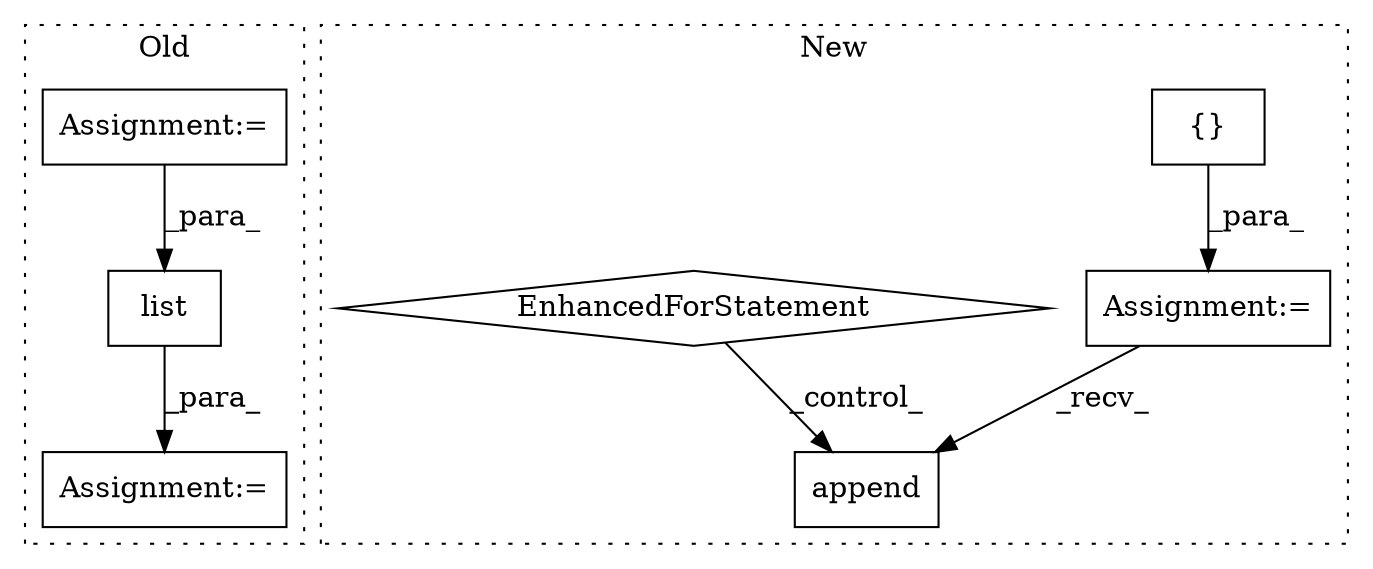 digraph G {
subgraph cluster0 {
1 [label="list" a="32" s="11913,12052" l="5,1" shape="box"];
4 [label="Assignment:=" a="7" s="11912" l="1" shape="box"];
5 [label="Assignment:=" a="7" s="11990" l="59" shape="box"];
label = "Old";
style="dotted";
}
subgraph cluster1 {
2 [label="{}" a="4" s="12043" l="2" shape="box"];
3 [label="Assignment:=" a="7" s="12033" l="1" shape="box"];
6 [label="append" a="32" s="12290,12298" l="7,1" shape="box"];
7 [label="EnhancedForStatement" a="70" s="12081,12148" l="53,2" shape="diamond"];
label = "New";
style="dotted";
}
1 -> 4 [label="_para_"];
2 -> 3 [label="_para_"];
3 -> 6 [label="_recv_"];
5 -> 1 [label="_para_"];
7 -> 6 [label="_control_"];
}
